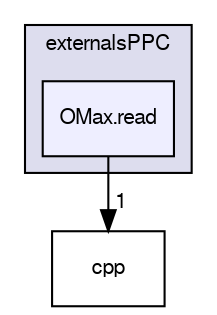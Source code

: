 digraph G {
  bgcolor=transparent;
  compound=true
  node [ fontsize="10", fontname="FreeSans"];
  edge [ labelfontsize="10", labelfontname="FreeSans"];
  subgraph clusterdir_1b9e43ffd41b47e2a62c03d2db4f81db {
    graph [ bgcolor="#ddddee", pencolor="black", label="externalsPPC" fontname="FreeSans", fontsize="10", URL="dir_1b9e43ffd41b47e2a62c03d2db4f81db.html"]
  dir_0cdc7c23016299fab3b14514908d5009 [shape=box, label="OMax.read", style="filled", fillcolor="#eeeeff", pencolor="black", URL="dir_0cdc7c23016299fab3b14514908d5009.html"];
  }
  dir_bc5a9248bf4fe98448844334faba2c26 [shape=box label="cpp" URL="dir_bc5a9248bf4fe98448844334faba2c26.html"];
  dir_0cdc7c23016299fab3b14514908d5009->dir_bc5a9248bf4fe98448844334faba2c26 [headlabel="1", labeldistance=1.5 headhref="dir_000017_000024.html"];
}
